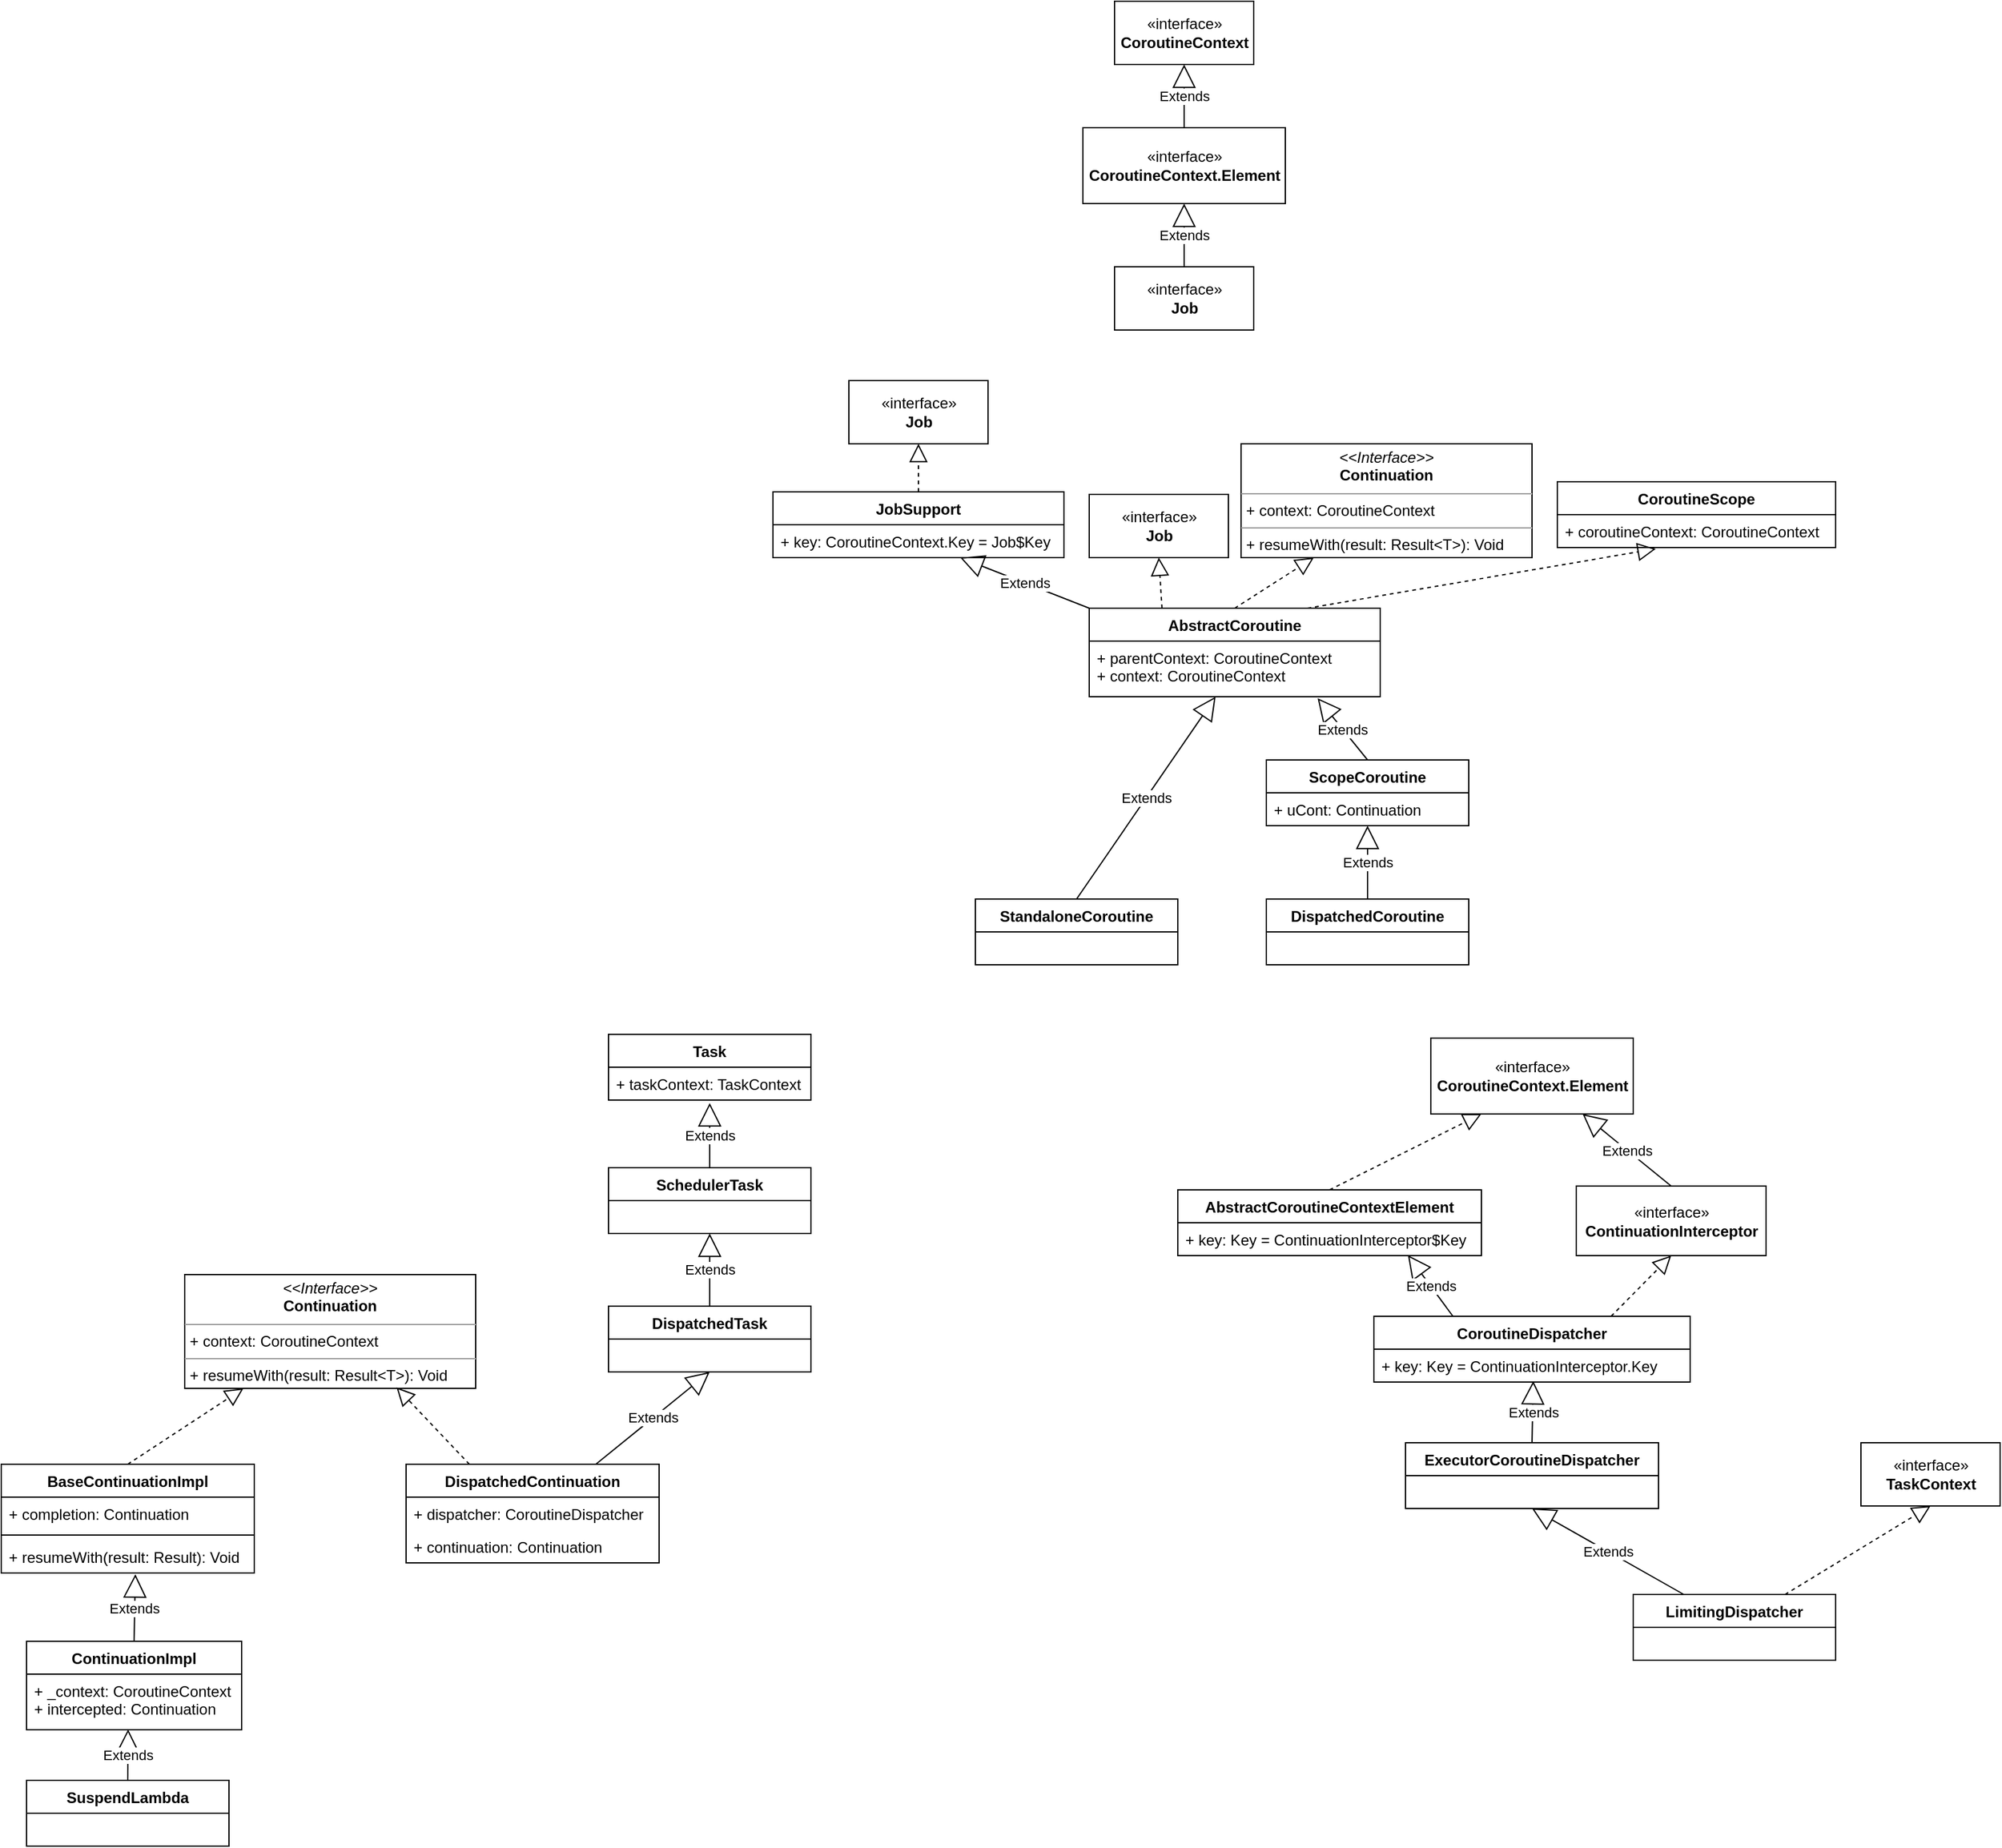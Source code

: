<mxfile version="12.7.4" type="github">
  <diagram id="YVwwUFSBEWBznUN9K4sI" name="Page-1">
    <mxGraphModel dx="2215" dy="1806" grid="1" gridSize="10" guides="1" tooltips="1" connect="1" arrows="1" fold="1" page="1" pageScale="1" pageWidth="827" pageHeight="1169" math="0" shadow="0">
      <root>
        <mxCell id="0" />
        <mxCell id="1" parent="0" />
        <mxCell id="OOlHYQ89g5gza0GrWCt2-1" value="CoroutineScope" style="swimlane;fontStyle=1;align=center;verticalAlign=top;childLayout=stackLayout;horizontal=1;startSize=26;horizontalStack=0;resizeParent=1;resizeParentMax=0;resizeLast=0;collapsible=1;marginBottom=0;" vertex="1" parent="1">
          <mxGeometry x="770" y="90" width="220" height="52" as="geometry" />
        </mxCell>
        <mxCell id="OOlHYQ89g5gza0GrWCt2-2" value="+ coroutineContext: CoroutineContext" style="text;strokeColor=none;fillColor=none;align=left;verticalAlign=top;spacingLeft=4;spacingRight=4;overflow=hidden;rotatable=0;points=[[0,0.5],[1,0.5]];portConstraint=eastwest;" vertex="1" parent="OOlHYQ89g5gza0GrWCt2-1">
          <mxGeometry y="26" width="220" height="26" as="geometry" />
        </mxCell>
        <mxCell id="OOlHYQ89g5gza0GrWCt2-6" value="StandaloneCoroutine" style="swimlane;fontStyle=1;align=center;verticalAlign=top;childLayout=stackLayout;horizontal=1;startSize=26;horizontalStack=0;resizeParent=1;resizeParentMax=0;resizeLast=0;collapsible=1;marginBottom=0;" vertex="1" parent="1">
          <mxGeometry x="310" y="420" width="160" height="52" as="geometry" />
        </mxCell>
        <mxCell id="OOlHYQ89g5gza0GrWCt2-10" value="AbstractCoroutine" style="swimlane;fontStyle=1;align=center;verticalAlign=top;childLayout=stackLayout;horizontal=1;startSize=26;horizontalStack=0;resizeParent=1;resizeParentMax=0;resizeLast=0;collapsible=1;marginBottom=0;" vertex="1" parent="1">
          <mxGeometry x="400" y="190" width="230" height="70" as="geometry" />
        </mxCell>
        <mxCell id="OOlHYQ89g5gza0GrWCt2-11" value="+ parentContext: CoroutineContext&#xa;+ context: CoroutineContext" style="text;strokeColor=none;fillColor=none;align=left;verticalAlign=top;spacingLeft=4;spacingRight=4;overflow=hidden;rotatable=0;points=[[0,0.5],[1,0.5]];portConstraint=eastwest;" vertex="1" parent="OOlHYQ89g5gza0GrWCt2-10">
          <mxGeometry y="26" width="230" height="44" as="geometry" />
        </mxCell>
        <mxCell id="OOlHYQ89g5gza0GrWCt2-12" value="JobSupport" style="swimlane;fontStyle=1;align=center;verticalAlign=top;childLayout=stackLayout;horizontal=1;startSize=26;horizontalStack=0;resizeParent=1;resizeParentMax=0;resizeLast=0;collapsible=1;marginBottom=0;" vertex="1" parent="1">
          <mxGeometry x="150" y="98" width="230" height="52" as="geometry" />
        </mxCell>
        <mxCell id="OOlHYQ89g5gza0GrWCt2-13" value="+ key: CoroutineContext.Key = Job$Key" style="text;strokeColor=none;fillColor=none;align=left;verticalAlign=top;spacingLeft=4;spacingRight=4;overflow=hidden;rotatable=0;points=[[0,0.5],[1,0.5]];portConstraint=eastwest;" vertex="1" parent="OOlHYQ89g5gza0GrWCt2-12">
          <mxGeometry y="26" width="230" height="26" as="geometry" />
        </mxCell>
        <mxCell id="OOlHYQ89g5gza0GrWCt2-14" value="«interface»&lt;br&gt;&lt;b&gt;Job&lt;/b&gt;" style="html=1;" vertex="1" parent="1">
          <mxGeometry x="400" y="100" width="110" height="50" as="geometry" />
        </mxCell>
        <mxCell id="OOlHYQ89g5gza0GrWCt2-15" value="Extends" style="endArrow=block;endSize=16;endFill=0;html=1;exitX=0.5;exitY=0;exitDx=0;exitDy=0;" edge="1" parent="1" source="OOlHYQ89g5gza0GrWCt2-6" target="OOlHYQ89g5gza0GrWCt2-11">
          <mxGeometry width="160" relative="1" as="geometry">
            <mxPoint x="660" y="240" as="sourcePoint" />
            <mxPoint x="820" y="240" as="targetPoint" />
          </mxGeometry>
        </mxCell>
        <mxCell id="OOlHYQ89g5gza0GrWCt2-16" value="Extends" style="endArrow=block;endSize=16;endFill=0;html=1;exitX=0;exitY=0;exitDx=0;exitDy=0;" edge="1" parent="1" source="OOlHYQ89g5gza0GrWCt2-10" target="OOlHYQ89g5gza0GrWCt2-13">
          <mxGeometry width="160" relative="1" as="geometry">
            <mxPoint x="650" y="160" as="sourcePoint" />
            <mxPoint x="810" y="160" as="targetPoint" />
          </mxGeometry>
        </mxCell>
        <mxCell id="OOlHYQ89g5gza0GrWCt2-17" value="«interface»&lt;br&gt;&lt;b&gt;Job&lt;/b&gt;" style="html=1;" vertex="1" parent="1">
          <mxGeometry x="210" y="10" width="110" height="50" as="geometry" />
        </mxCell>
        <mxCell id="OOlHYQ89g5gza0GrWCt2-18" value="" style="endArrow=block;dashed=1;endFill=0;endSize=12;html=1;exitX=0.5;exitY=0;exitDx=0;exitDy=0;entryX=0.5;entryY=1;entryDx=0;entryDy=0;" edge="1" parent="1" source="OOlHYQ89g5gza0GrWCt2-12" target="OOlHYQ89g5gza0GrWCt2-17">
          <mxGeometry width="160" relative="1" as="geometry">
            <mxPoint x="650" y="30" as="sourcePoint" />
            <mxPoint x="810" y="30" as="targetPoint" />
          </mxGeometry>
        </mxCell>
        <mxCell id="OOlHYQ89g5gza0GrWCt2-20" value="" style="endArrow=block;dashed=1;endFill=0;endSize=12;html=1;exitX=0.25;exitY=0;exitDx=0;exitDy=0;entryX=0.5;entryY=1;entryDx=0;entryDy=0;" edge="1" parent="1" source="OOlHYQ89g5gza0GrWCt2-10" target="OOlHYQ89g5gza0GrWCt2-14">
          <mxGeometry width="160" relative="1" as="geometry">
            <mxPoint x="720" y="220" as="sourcePoint" />
            <mxPoint x="880" y="220" as="targetPoint" />
          </mxGeometry>
        </mxCell>
        <mxCell id="OOlHYQ89g5gza0GrWCt2-21" value="&lt;p style=&quot;margin: 0px ; margin-top: 4px ; text-align: center&quot;&gt;&lt;i&gt;&amp;lt;&amp;lt;Interface&amp;gt;&amp;gt;&lt;/i&gt;&lt;br&gt;&lt;b&gt;Continuation&lt;/b&gt;&lt;/p&gt;&lt;hr size=&quot;1&quot;&gt;&lt;p style=&quot;margin: 0px ; margin-left: 4px&quot;&gt;+ context: CoroutineContext&lt;br&gt;&lt;/p&gt;&lt;hr size=&quot;1&quot;&gt;&lt;p style=&quot;margin: 0px ; margin-left: 4px&quot;&gt;+ resumeWith(result: Result&amp;lt;T&amp;gt;): Void&lt;br&gt;&lt;/p&gt;" style="verticalAlign=top;align=left;overflow=fill;fontSize=12;fontFamily=Helvetica;html=1;" vertex="1" parent="1">
          <mxGeometry x="520" y="60" width="230" height="90" as="geometry" />
        </mxCell>
        <mxCell id="OOlHYQ89g5gza0GrWCt2-24" value="" style="endArrow=block;dashed=1;endFill=0;endSize=12;html=1;exitX=0.5;exitY=0;exitDx=0;exitDy=0;entryX=0.25;entryY=1;entryDx=0;entryDy=0;" edge="1" parent="1" source="OOlHYQ89g5gza0GrWCt2-10" target="OOlHYQ89g5gza0GrWCt2-21">
          <mxGeometry width="160" relative="1" as="geometry">
            <mxPoint x="650" y="180" as="sourcePoint" />
            <mxPoint x="810" y="180" as="targetPoint" />
          </mxGeometry>
        </mxCell>
        <mxCell id="OOlHYQ89g5gza0GrWCt2-25" value="" style="endArrow=block;dashed=1;endFill=0;endSize=12;html=1;exitX=0.75;exitY=0;exitDx=0;exitDy=0;entryX=0.354;entryY=1.041;entryDx=0;entryDy=0;entryPerimeter=0;" edge="1" parent="1" source="OOlHYQ89g5gza0GrWCt2-10" target="OOlHYQ89g5gza0GrWCt2-2">
          <mxGeometry width="160" relative="1" as="geometry">
            <mxPoint x="710" y="190" as="sourcePoint" />
            <mxPoint x="870" y="190" as="targetPoint" />
          </mxGeometry>
        </mxCell>
        <mxCell id="OOlHYQ89g5gza0GrWCt2-26" value="SuspendLambda" style="swimlane;fontStyle=1;align=center;verticalAlign=top;childLayout=stackLayout;horizontal=1;startSize=26;horizontalStack=0;resizeParent=1;resizeParentMax=0;resizeLast=0;collapsible=1;marginBottom=0;" vertex="1" parent="1">
          <mxGeometry x="-440" y="1117" width="160" height="52" as="geometry" />
        </mxCell>
        <mxCell id="OOlHYQ89g5gza0GrWCt2-33" value="ContinuationImpl" style="swimlane;fontStyle=1;align=center;verticalAlign=top;childLayout=stackLayout;horizontal=1;startSize=26;horizontalStack=0;resizeParent=1;resizeParentMax=0;resizeLast=0;collapsible=1;marginBottom=0;" vertex="1" parent="1">
          <mxGeometry x="-440" y="1007" width="170" height="70" as="geometry" />
        </mxCell>
        <mxCell id="OOlHYQ89g5gza0GrWCt2-34" value="+ _context: CoroutineContext&#xa;+ intercepted: Continuation" style="text;strokeColor=none;fillColor=none;align=left;verticalAlign=top;spacingLeft=4;spacingRight=4;overflow=hidden;rotatable=0;points=[[0,0.5],[1,0.5]];portConstraint=eastwest;" vertex="1" parent="OOlHYQ89g5gza0GrWCt2-33">
          <mxGeometry y="26" width="170" height="44" as="geometry" />
        </mxCell>
        <mxCell id="OOlHYQ89g5gza0GrWCt2-37" value="BaseContinuationImpl" style="swimlane;fontStyle=1;align=center;verticalAlign=top;childLayout=stackLayout;horizontal=1;startSize=26;horizontalStack=0;resizeParent=1;resizeParentMax=0;resizeLast=0;collapsible=1;marginBottom=0;" vertex="1" parent="1">
          <mxGeometry x="-460" y="867" width="200" height="86" as="geometry" />
        </mxCell>
        <mxCell id="OOlHYQ89g5gza0GrWCt2-38" value="+ completion: Continuation" style="text;strokeColor=none;fillColor=none;align=left;verticalAlign=top;spacingLeft=4;spacingRight=4;overflow=hidden;rotatable=0;points=[[0,0.5],[1,0.5]];portConstraint=eastwest;" vertex="1" parent="OOlHYQ89g5gza0GrWCt2-37">
          <mxGeometry y="26" width="200" height="26" as="geometry" />
        </mxCell>
        <mxCell id="OOlHYQ89g5gza0GrWCt2-39" value="" style="line;strokeWidth=1;fillColor=none;align=left;verticalAlign=middle;spacingTop=-1;spacingLeft=3;spacingRight=3;rotatable=0;labelPosition=right;points=[];portConstraint=eastwest;" vertex="1" parent="OOlHYQ89g5gza0GrWCt2-37">
          <mxGeometry y="52" width="200" height="8" as="geometry" />
        </mxCell>
        <mxCell id="OOlHYQ89g5gza0GrWCt2-40" value="+ resumeWith(result: Result): Void" style="text;strokeColor=none;fillColor=none;align=left;verticalAlign=top;spacingLeft=4;spacingRight=4;overflow=hidden;rotatable=0;points=[[0,0.5],[1,0.5]];portConstraint=eastwest;" vertex="1" parent="OOlHYQ89g5gza0GrWCt2-37">
          <mxGeometry y="60" width="200" height="26" as="geometry" />
        </mxCell>
        <mxCell id="OOlHYQ89g5gza0GrWCt2-41" value="&lt;p style=&quot;margin: 0px ; margin-top: 4px ; text-align: center&quot;&gt;&lt;i&gt;&amp;lt;&amp;lt;Interface&amp;gt;&amp;gt;&lt;/i&gt;&lt;br&gt;&lt;b&gt;Continuation&lt;/b&gt;&lt;/p&gt;&lt;hr size=&quot;1&quot;&gt;&lt;p style=&quot;margin: 0px ; margin-left: 4px&quot;&gt;+ context: CoroutineContext&lt;br&gt;&lt;/p&gt;&lt;hr size=&quot;1&quot;&gt;&lt;p style=&quot;margin: 0px ; margin-left: 4px&quot;&gt;+ resumeWith(result: Result&amp;lt;T&amp;gt;): Void&lt;br&gt;&lt;/p&gt;" style="verticalAlign=top;align=left;overflow=fill;fontSize=12;fontFamily=Helvetica;html=1;" vertex="1" parent="1">
          <mxGeometry x="-315" y="717" width="230" height="90" as="geometry" />
        </mxCell>
        <mxCell id="OOlHYQ89g5gza0GrWCt2-42" value="Extends" style="endArrow=block;endSize=16;endFill=0;html=1;exitX=0.5;exitY=0;exitDx=0;exitDy=0;entryX=0.472;entryY=0.993;entryDx=0;entryDy=0;entryPerimeter=0;" edge="1" parent="1" source="OOlHYQ89g5gza0GrWCt2-26" target="OOlHYQ89g5gza0GrWCt2-34">
          <mxGeometry width="160" relative="1" as="geometry">
            <mxPoint x="-260" y="1067" as="sourcePoint" />
            <mxPoint x="-100" y="1067" as="targetPoint" />
          </mxGeometry>
        </mxCell>
        <mxCell id="OOlHYQ89g5gza0GrWCt2-43" value="Extends" style="endArrow=block;endSize=16;endFill=0;html=1;exitX=0.5;exitY=0;exitDx=0;exitDy=0;" edge="1" parent="1" source="OOlHYQ89g5gza0GrWCt2-33">
          <mxGeometry width="160" relative="1" as="geometry">
            <mxPoint x="-250" y="977" as="sourcePoint" />
            <mxPoint x="-354" y="954" as="targetPoint" />
          </mxGeometry>
        </mxCell>
        <mxCell id="OOlHYQ89g5gza0GrWCt2-44" value="" style="endArrow=block;dashed=1;endFill=0;endSize=12;html=1;exitX=0.5;exitY=0;exitDx=0;exitDy=0;" edge="1" parent="1" source="OOlHYQ89g5gza0GrWCt2-37" target="OOlHYQ89g5gza0GrWCt2-41">
          <mxGeometry width="160" relative="1" as="geometry">
            <mxPoint x="-290" y="857" as="sourcePoint" />
            <mxPoint x="-130" y="857" as="targetPoint" />
          </mxGeometry>
        </mxCell>
        <mxCell id="OOlHYQ89g5gza0GrWCt2-45" value="«interface»&lt;br&gt;&lt;b&gt;Job&lt;/b&gt;" style="html=1;" vertex="1" parent="1">
          <mxGeometry x="420" y="-80" width="110" height="50" as="geometry" />
        </mxCell>
        <mxCell id="OOlHYQ89g5gza0GrWCt2-46" value="«interface»&lt;br&gt;&lt;b&gt;CoroutineContext.Element&lt;/b&gt;" style="html=1;" vertex="1" parent="1">
          <mxGeometry x="395" y="-190" width="160" height="60" as="geometry" />
        </mxCell>
        <mxCell id="OOlHYQ89g5gza0GrWCt2-47" value="«interface»&lt;br&gt;&lt;b&gt;CoroutineContext&lt;/b&gt;" style="html=1;" vertex="1" parent="1">
          <mxGeometry x="420" y="-290" width="110" height="50" as="geometry" />
        </mxCell>
        <mxCell id="OOlHYQ89g5gza0GrWCt2-48" value="Extends" style="endArrow=block;endSize=16;endFill=0;html=1;exitX=0.5;exitY=0;exitDx=0;exitDy=0;entryX=0.5;entryY=1;entryDx=0;entryDy=0;" edge="1" parent="1" source="OOlHYQ89g5gza0GrWCt2-45">
          <mxGeometry width="160" relative="1" as="geometry">
            <mxPoint x="590" y="-120" as="sourcePoint" />
            <mxPoint x="475.0" y="-130.0" as="targetPoint" />
          </mxGeometry>
        </mxCell>
        <mxCell id="OOlHYQ89g5gza0GrWCt2-49" value="Extends" style="endArrow=block;endSize=16;endFill=0;html=1;exitX=0.5;exitY=0;exitDx=0;exitDy=0;" edge="1" parent="1" target="OOlHYQ89g5gza0GrWCt2-47">
          <mxGeometry width="160" relative="1" as="geometry">
            <mxPoint x="475.0" y="-190.0" as="sourcePoint" />
            <mxPoint x="730" y="-200" as="targetPoint" />
          </mxGeometry>
        </mxCell>
        <mxCell id="OOlHYQ89g5gza0GrWCt2-50" value="ExecutorCoroutineDispatcher" style="swimlane;fontStyle=1;align=center;verticalAlign=top;childLayout=stackLayout;horizontal=1;startSize=26;horizontalStack=0;resizeParent=1;resizeParentMax=0;resizeLast=0;collapsible=1;marginBottom=0;" vertex="1" parent="1">
          <mxGeometry x="650" y="850" width="200" height="52" as="geometry" />
        </mxCell>
        <mxCell id="OOlHYQ89g5gza0GrWCt2-55" value="AbstractCoroutineContextElement" style="swimlane;fontStyle=1;align=center;verticalAlign=top;childLayout=stackLayout;horizontal=1;startSize=26;horizontalStack=0;resizeParent=1;resizeParentMax=0;resizeLast=0;collapsible=1;marginBottom=0;" vertex="1" parent="1">
          <mxGeometry x="470" y="650" width="240" height="52" as="geometry" />
        </mxCell>
        <mxCell id="OOlHYQ89g5gza0GrWCt2-56" value="+ key: Key = ContinuationInterceptor$Key" style="text;strokeColor=none;fillColor=none;align=left;verticalAlign=top;spacingLeft=4;spacingRight=4;overflow=hidden;rotatable=0;points=[[0,0.5],[1,0.5]];portConstraint=eastwest;" vertex="1" parent="OOlHYQ89g5gza0GrWCt2-55">
          <mxGeometry y="26" width="240" height="26" as="geometry" />
        </mxCell>
        <mxCell id="OOlHYQ89g5gza0GrWCt2-61" value="CoroutineDispatcher" style="swimlane;fontStyle=1;align=center;verticalAlign=top;childLayout=stackLayout;horizontal=1;startSize=26;horizontalStack=0;resizeParent=1;resizeParentMax=0;resizeLast=0;collapsible=1;marginBottom=0;" vertex="1" parent="1">
          <mxGeometry x="625" y="750" width="250" height="52" as="geometry" />
        </mxCell>
        <mxCell id="OOlHYQ89g5gza0GrWCt2-62" value="+ key: Key = ContinuationInterceptor.Key" style="text;strokeColor=none;fillColor=none;align=left;verticalAlign=top;spacingLeft=4;spacingRight=4;overflow=hidden;rotatable=0;points=[[0,0.5],[1,0.5]];portConstraint=eastwest;" vertex="1" parent="OOlHYQ89g5gza0GrWCt2-61">
          <mxGeometry y="26" width="250" height="26" as="geometry" />
        </mxCell>
        <mxCell id="OOlHYQ89g5gza0GrWCt2-65" value="«interface»&lt;br&gt;&lt;b&gt;ContinuationInterceptor&lt;/b&gt;" style="html=1;" vertex="1" parent="1">
          <mxGeometry x="785" y="647" width="150" height="55" as="geometry" />
        </mxCell>
        <mxCell id="OOlHYQ89g5gza0GrWCt2-66" value="«interface»&lt;br&gt;&lt;b&gt;CoroutineContext.Element&lt;/b&gt;" style="html=1;" vertex="1" parent="1">
          <mxGeometry x="670" y="530" width="160" height="60" as="geometry" />
        </mxCell>
        <mxCell id="OOlHYQ89g5gza0GrWCt2-67" value="Extends" style="endArrow=block;endSize=16;endFill=0;html=1;exitX=0.5;exitY=0;exitDx=0;exitDy=0;entryX=0.504;entryY=0.971;entryDx=0;entryDy=0;entryPerimeter=0;" edge="1" parent="1" source="OOlHYQ89g5gza0GrWCt2-50" target="OOlHYQ89g5gza0GrWCt2-62">
          <mxGeometry width="160" relative="1" as="geometry">
            <mxPoint x="930" y="820" as="sourcePoint" />
            <mxPoint x="1090" y="820" as="targetPoint" />
          </mxGeometry>
        </mxCell>
        <mxCell id="OOlHYQ89g5gza0GrWCt2-68" value="Extends" style="endArrow=block;endSize=16;endFill=0;html=1;exitX=0.25;exitY=0;exitDx=0;exitDy=0;entryX=0.758;entryY=0.988;entryDx=0;entryDy=0;entryPerimeter=0;" edge="1" parent="1" source="OOlHYQ89g5gza0GrWCt2-61" target="OOlHYQ89g5gza0GrWCt2-56">
          <mxGeometry width="160" relative="1" as="geometry">
            <mxPoint x="930" y="730" as="sourcePoint" />
            <mxPoint x="1090" y="730" as="targetPoint" />
          </mxGeometry>
        </mxCell>
        <mxCell id="OOlHYQ89g5gza0GrWCt2-72" value="" style="endArrow=block;dashed=1;endFill=0;endSize=12;html=1;exitX=0.75;exitY=0;exitDx=0;exitDy=0;entryX=0.5;entryY=1;entryDx=0;entryDy=0;" edge="1" parent="1" source="OOlHYQ89g5gza0GrWCt2-61" target="OOlHYQ89g5gza0GrWCt2-65">
          <mxGeometry width="160" relative="1" as="geometry">
            <mxPoint x="920" y="720" as="sourcePoint" />
            <mxPoint x="1080" y="720" as="targetPoint" />
          </mxGeometry>
        </mxCell>
        <mxCell id="OOlHYQ89g5gza0GrWCt2-73" value="" style="endArrow=block;dashed=1;endFill=0;endSize=12;html=1;exitX=0.5;exitY=0;exitDx=0;exitDy=0;entryX=0.25;entryY=1;entryDx=0;entryDy=0;" edge="1" parent="1" source="OOlHYQ89g5gza0GrWCt2-55" target="OOlHYQ89g5gza0GrWCt2-66">
          <mxGeometry width="160" relative="1" as="geometry">
            <mxPoint x="720" y="620" as="sourcePoint" />
            <mxPoint x="880" y="620" as="targetPoint" />
          </mxGeometry>
        </mxCell>
        <mxCell id="OOlHYQ89g5gza0GrWCt2-74" value="Extends" style="endArrow=block;endSize=16;endFill=0;html=1;exitX=0.5;exitY=0;exitDx=0;exitDy=0;entryX=0.75;entryY=1;entryDx=0;entryDy=0;" edge="1" parent="1" source="OOlHYQ89g5gza0GrWCt2-65" target="OOlHYQ89g5gza0GrWCt2-66">
          <mxGeometry width="160" relative="1" as="geometry">
            <mxPoint x="910" y="590" as="sourcePoint" />
            <mxPoint x="1070" y="590" as="targetPoint" />
          </mxGeometry>
        </mxCell>
        <mxCell id="OOlHYQ89g5gza0GrWCt2-75" value="LimitingDispatcher" style="swimlane;fontStyle=1;align=center;verticalAlign=top;childLayout=stackLayout;horizontal=1;startSize=26;horizontalStack=0;resizeParent=1;resizeParentMax=0;resizeLast=0;collapsible=1;marginBottom=0;" vertex="1" parent="1">
          <mxGeometry x="830" y="970" width="160" height="52" as="geometry" />
        </mxCell>
        <mxCell id="OOlHYQ89g5gza0GrWCt2-79" value="«interface»&lt;br&gt;&lt;b&gt;TaskContext&lt;/b&gt;" style="html=1;" vertex="1" parent="1">
          <mxGeometry x="1010" y="850" width="110" height="50" as="geometry" />
        </mxCell>
        <mxCell id="OOlHYQ89g5gza0GrWCt2-80" value="Extends" style="endArrow=block;endSize=16;endFill=0;html=1;exitX=0.25;exitY=0;exitDx=0;exitDy=0;entryX=0.5;entryY=1;entryDx=0;entryDy=0;" edge="1" parent="1" source="OOlHYQ89g5gza0GrWCt2-75" target="OOlHYQ89g5gza0GrWCt2-50">
          <mxGeometry width="160" relative="1" as="geometry">
            <mxPoint x="900" y="940" as="sourcePoint" />
            <mxPoint x="1060" y="940" as="targetPoint" />
          </mxGeometry>
        </mxCell>
        <mxCell id="OOlHYQ89g5gza0GrWCt2-81" value="" style="endArrow=block;dashed=1;endFill=0;endSize=12;html=1;exitX=0.75;exitY=0;exitDx=0;exitDy=0;entryX=0.5;entryY=1;entryDx=0;entryDy=0;" edge="1" parent="1" source="OOlHYQ89g5gza0GrWCt2-75" target="OOlHYQ89g5gza0GrWCt2-79">
          <mxGeometry width="160" relative="1" as="geometry">
            <mxPoint x="990" y="950" as="sourcePoint" />
            <mxPoint x="1150" y="950" as="targetPoint" />
          </mxGeometry>
        </mxCell>
        <mxCell id="OOlHYQ89g5gza0GrWCt2-82" value="DispatchedCoroutine" style="swimlane;fontStyle=1;align=center;verticalAlign=top;childLayout=stackLayout;horizontal=1;startSize=26;horizontalStack=0;resizeParent=1;resizeParentMax=0;resizeLast=0;collapsible=1;marginBottom=0;" vertex="1" parent="1">
          <mxGeometry x="540" y="420" width="160" height="52" as="geometry" />
        </mxCell>
        <mxCell id="OOlHYQ89g5gza0GrWCt2-86" value="ScopeCoroutine" style="swimlane;fontStyle=1;align=center;verticalAlign=top;childLayout=stackLayout;horizontal=1;startSize=26;horizontalStack=0;resizeParent=1;resizeParentMax=0;resizeLast=0;collapsible=1;marginBottom=0;" vertex="1" parent="1">
          <mxGeometry x="540" y="310" width="160" height="52" as="geometry" />
        </mxCell>
        <mxCell id="OOlHYQ89g5gza0GrWCt2-87" value="+ uCont: Continuation" style="text;strokeColor=none;fillColor=none;align=left;verticalAlign=top;spacingLeft=4;spacingRight=4;overflow=hidden;rotatable=0;points=[[0,0.5],[1,0.5]];portConstraint=eastwest;" vertex="1" parent="OOlHYQ89g5gza0GrWCt2-86">
          <mxGeometry y="26" width="160" height="26" as="geometry" />
        </mxCell>
        <mxCell id="OOlHYQ89g5gza0GrWCt2-94" value="Extends" style="endArrow=block;endSize=16;endFill=0;html=1;exitX=0.5;exitY=0;exitDx=0;exitDy=0;" edge="1" parent="1" source="OOlHYQ89g5gza0GrWCt2-82" target="OOlHYQ89g5gza0GrWCt2-87">
          <mxGeometry width="160" relative="1" as="geometry">
            <mxPoint x="1050" y="350" as="sourcePoint" />
            <mxPoint x="1210" y="350" as="targetPoint" />
          </mxGeometry>
        </mxCell>
        <mxCell id="OOlHYQ89g5gza0GrWCt2-95" value="Extends" style="endArrow=block;endSize=16;endFill=0;html=1;exitX=0.5;exitY=0;exitDx=0;exitDy=0;entryX=0.785;entryY=1.028;entryDx=0;entryDy=0;entryPerimeter=0;" edge="1" parent="1" source="OOlHYQ89g5gza0GrWCt2-86" target="OOlHYQ89g5gza0GrWCt2-11">
          <mxGeometry width="160" relative="1" as="geometry">
            <mxPoint x="870" y="250" as="sourcePoint" />
            <mxPoint x="590" y="270" as="targetPoint" />
          </mxGeometry>
        </mxCell>
        <mxCell id="OOlHYQ89g5gza0GrWCt2-96" value="DispatchedContinuation" style="swimlane;fontStyle=1;align=center;verticalAlign=top;childLayout=stackLayout;horizontal=1;startSize=26;horizontalStack=0;resizeParent=1;resizeParentMax=0;resizeLast=0;collapsible=1;marginBottom=0;" vertex="1" parent="1">
          <mxGeometry x="-140" y="867" width="200" height="78" as="geometry" />
        </mxCell>
        <mxCell id="OOlHYQ89g5gza0GrWCt2-97" value="+ dispatcher: CoroutineDispatcher" style="text;strokeColor=none;fillColor=none;align=left;verticalAlign=top;spacingLeft=4;spacingRight=4;overflow=hidden;rotatable=0;points=[[0,0.5],[1,0.5]];portConstraint=eastwest;" vertex="1" parent="OOlHYQ89g5gza0GrWCt2-96">
          <mxGeometry y="26" width="200" height="26" as="geometry" />
        </mxCell>
        <mxCell id="OOlHYQ89g5gza0GrWCt2-99" value="+ continuation: Continuation" style="text;strokeColor=none;fillColor=none;align=left;verticalAlign=top;spacingLeft=4;spacingRight=4;overflow=hidden;rotatable=0;points=[[0,0.5],[1,0.5]];portConstraint=eastwest;" vertex="1" parent="OOlHYQ89g5gza0GrWCt2-96">
          <mxGeometry y="52" width="200" height="26" as="geometry" />
        </mxCell>
        <mxCell id="OOlHYQ89g5gza0GrWCt2-100" value="" style="endArrow=block;dashed=1;endFill=0;endSize=12;html=1;exitX=0.25;exitY=0;exitDx=0;exitDy=0;entryX=0.728;entryY=0.991;entryDx=0;entryDy=0;entryPerimeter=0;" edge="1" parent="1" source="OOlHYQ89g5gza0GrWCt2-96" target="OOlHYQ89g5gza0GrWCt2-41">
          <mxGeometry width="160" relative="1" as="geometry">
            <mxPoint x="-45" y="871" as="sourcePoint" />
            <mxPoint x="155" y="817" as="targetPoint" />
          </mxGeometry>
        </mxCell>
        <mxCell id="OOlHYQ89g5gza0GrWCt2-101" value="DispatchedTask" style="swimlane;fontStyle=1;align=center;verticalAlign=top;childLayout=stackLayout;horizontal=1;startSize=26;horizontalStack=0;resizeParent=1;resizeParentMax=0;resizeLast=0;collapsible=1;marginBottom=0;" vertex="1" parent="1">
          <mxGeometry x="20" y="742" width="160" height="52" as="geometry" />
        </mxCell>
        <mxCell id="OOlHYQ89g5gza0GrWCt2-105" value="SchedulerTask" style="swimlane;fontStyle=1;align=center;verticalAlign=top;childLayout=stackLayout;horizontal=1;startSize=26;horizontalStack=0;resizeParent=1;resizeParentMax=0;resizeLast=0;collapsible=1;marginBottom=0;" vertex="1" parent="1">
          <mxGeometry x="20" y="632.5" width="160" height="52" as="geometry" />
        </mxCell>
        <mxCell id="OOlHYQ89g5gza0GrWCt2-106" value="Task" style="swimlane;fontStyle=1;align=center;verticalAlign=top;childLayout=stackLayout;horizontal=1;startSize=26;horizontalStack=0;resizeParent=1;resizeParentMax=0;resizeLast=0;collapsible=1;marginBottom=0;" vertex="1" parent="1">
          <mxGeometry x="20" y="527" width="160" height="52" as="geometry" />
        </mxCell>
        <mxCell id="OOlHYQ89g5gza0GrWCt2-107" value="+ taskContext: TaskContext" style="text;strokeColor=none;fillColor=none;align=left;verticalAlign=top;spacingLeft=4;spacingRight=4;overflow=hidden;rotatable=0;points=[[0,0.5],[1,0.5]];portConstraint=eastwest;" vertex="1" parent="OOlHYQ89g5gza0GrWCt2-106">
          <mxGeometry y="26" width="160" height="26" as="geometry" />
        </mxCell>
        <mxCell id="OOlHYQ89g5gza0GrWCt2-110" value="Extends" style="endArrow=block;endSize=16;endFill=0;html=1;exitX=0.5;exitY=0;exitDx=0;exitDy=0;entryX=0.5;entryY=1;entryDx=0;entryDy=0;" edge="1" parent="1" source="OOlHYQ89g5gza0GrWCt2-101" target="OOlHYQ89g5gza0GrWCt2-105">
          <mxGeometry width="160" relative="1" as="geometry">
            <mxPoint x="220" y="699" as="sourcePoint" />
            <mxPoint x="100" y="699" as="targetPoint" />
          </mxGeometry>
        </mxCell>
        <mxCell id="OOlHYQ89g5gza0GrWCt2-111" value="Extends" style="endArrow=block;endSize=16;endFill=0;html=1;exitX=0.5;exitY=0;exitDx=0;exitDy=0;entryX=0.5;entryY=1.09;entryDx=0;entryDy=0;entryPerimeter=0;" edge="1" parent="1" source="OOlHYQ89g5gza0GrWCt2-105" target="OOlHYQ89g5gza0GrWCt2-107">
          <mxGeometry width="160" relative="1" as="geometry">
            <mxPoint x="180" y="599" as="sourcePoint" />
            <mxPoint x="340" y="599" as="targetPoint" />
          </mxGeometry>
        </mxCell>
        <mxCell id="OOlHYQ89g5gza0GrWCt2-112" value="Extends" style="endArrow=block;endSize=16;endFill=0;html=1;exitX=0.75;exitY=0;exitDx=0;exitDy=0;entryX=0.5;entryY=1;entryDx=0;entryDy=0;" edge="1" parent="1" source="OOlHYQ89g5gza0GrWCt2-96" target="OOlHYQ89g5gza0GrWCt2-101">
          <mxGeometry width="160" relative="1" as="geometry">
            <mxPoint x="120" y="827" as="sourcePoint" />
            <mxPoint x="280" y="827" as="targetPoint" />
          </mxGeometry>
        </mxCell>
      </root>
    </mxGraphModel>
  </diagram>
</mxfile>
